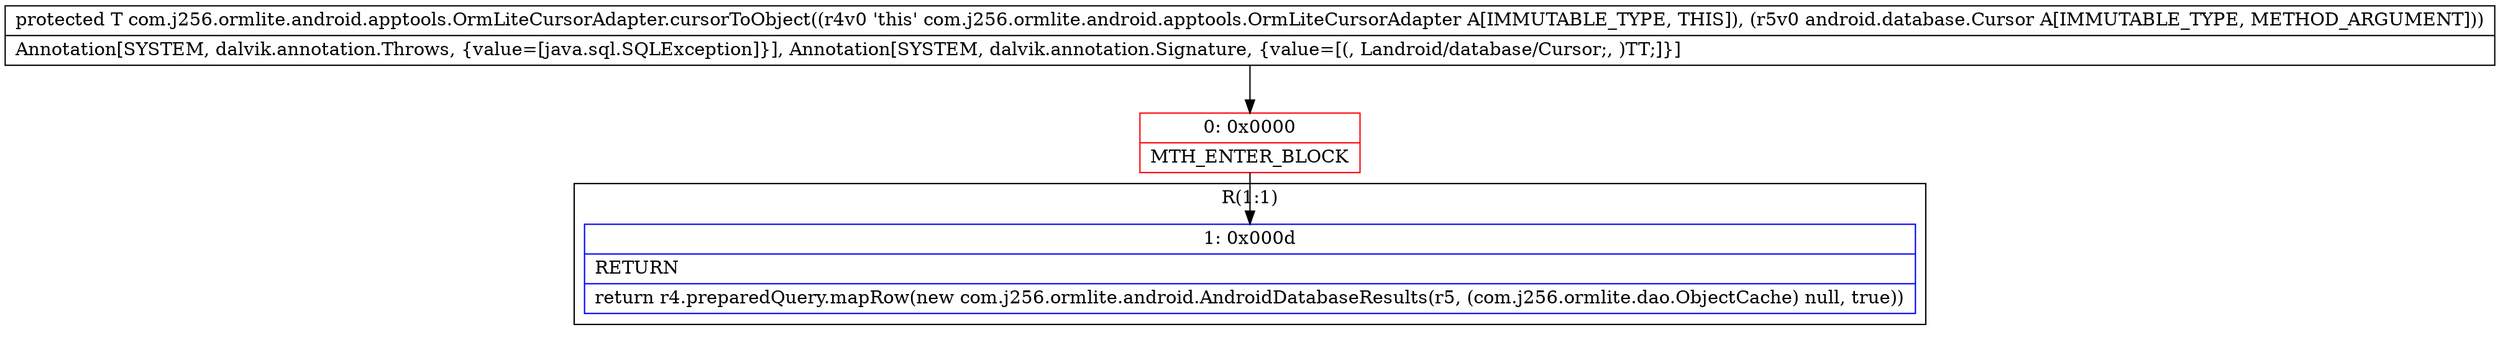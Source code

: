 digraph "CFG forcom.j256.ormlite.android.apptools.OrmLiteCursorAdapter.cursorToObject(Landroid\/database\/Cursor;)Ljava\/lang\/Object;" {
subgraph cluster_Region_687121817 {
label = "R(1:1)";
node [shape=record,color=blue];
Node_1 [shape=record,label="{1\:\ 0x000d|RETURN\l|return r4.preparedQuery.mapRow(new com.j256.ormlite.android.AndroidDatabaseResults(r5, (com.j256.ormlite.dao.ObjectCache) null, true))\l}"];
}
Node_0 [shape=record,color=red,label="{0\:\ 0x0000|MTH_ENTER_BLOCK\l}"];
MethodNode[shape=record,label="{protected T com.j256.ormlite.android.apptools.OrmLiteCursorAdapter.cursorToObject((r4v0 'this' com.j256.ormlite.android.apptools.OrmLiteCursorAdapter A[IMMUTABLE_TYPE, THIS]), (r5v0 android.database.Cursor A[IMMUTABLE_TYPE, METHOD_ARGUMENT]))  | Annotation[SYSTEM, dalvik.annotation.Throws, \{value=[java.sql.SQLException]\}], Annotation[SYSTEM, dalvik.annotation.Signature, \{value=[(, Landroid\/database\/Cursor;, )TT;]\}]\l}"];
MethodNode -> Node_0;
Node_0 -> Node_1;
}

